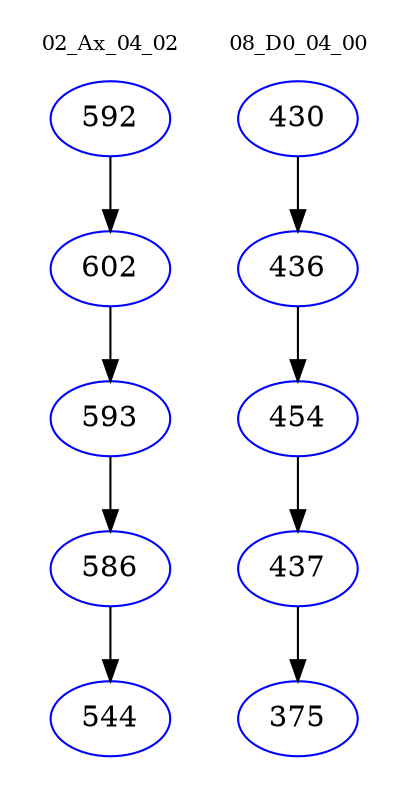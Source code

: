 digraph{
subgraph cluster_0 {
color = white
label = "02_Ax_04_02";
fontsize=10;
T0_592 [label="592", color="blue"]
T0_592 -> T0_602 [color="black"]
T0_602 [label="602", color="blue"]
T0_602 -> T0_593 [color="black"]
T0_593 [label="593", color="blue"]
T0_593 -> T0_586 [color="black"]
T0_586 [label="586", color="blue"]
T0_586 -> T0_544 [color="black"]
T0_544 [label="544", color="blue"]
}
subgraph cluster_1 {
color = white
label = "08_D0_04_00";
fontsize=10;
T1_430 [label="430", color="blue"]
T1_430 -> T1_436 [color="black"]
T1_436 [label="436", color="blue"]
T1_436 -> T1_454 [color="black"]
T1_454 [label="454", color="blue"]
T1_454 -> T1_437 [color="black"]
T1_437 [label="437", color="blue"]
T1_437 -> T1_375 [color="black"]
T1_375 [label="375", color="blue"]
}
}
